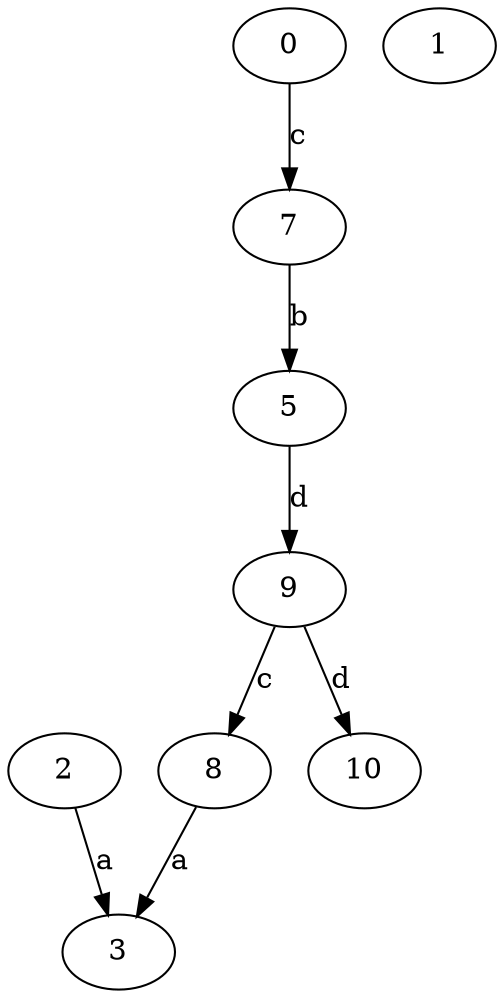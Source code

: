 strict digraph  {
2;
3;
0;
5;
7;
8;
9;
1;
10;
2 -> 3  [label=a];
0 -> 7  [label=c];
5 -> 9  [label=d];
7 -> 5  [label=b];
8 -> 3  [label=a];
9 -> 8  [label=c];
9 -> 10  [label=d];
}
